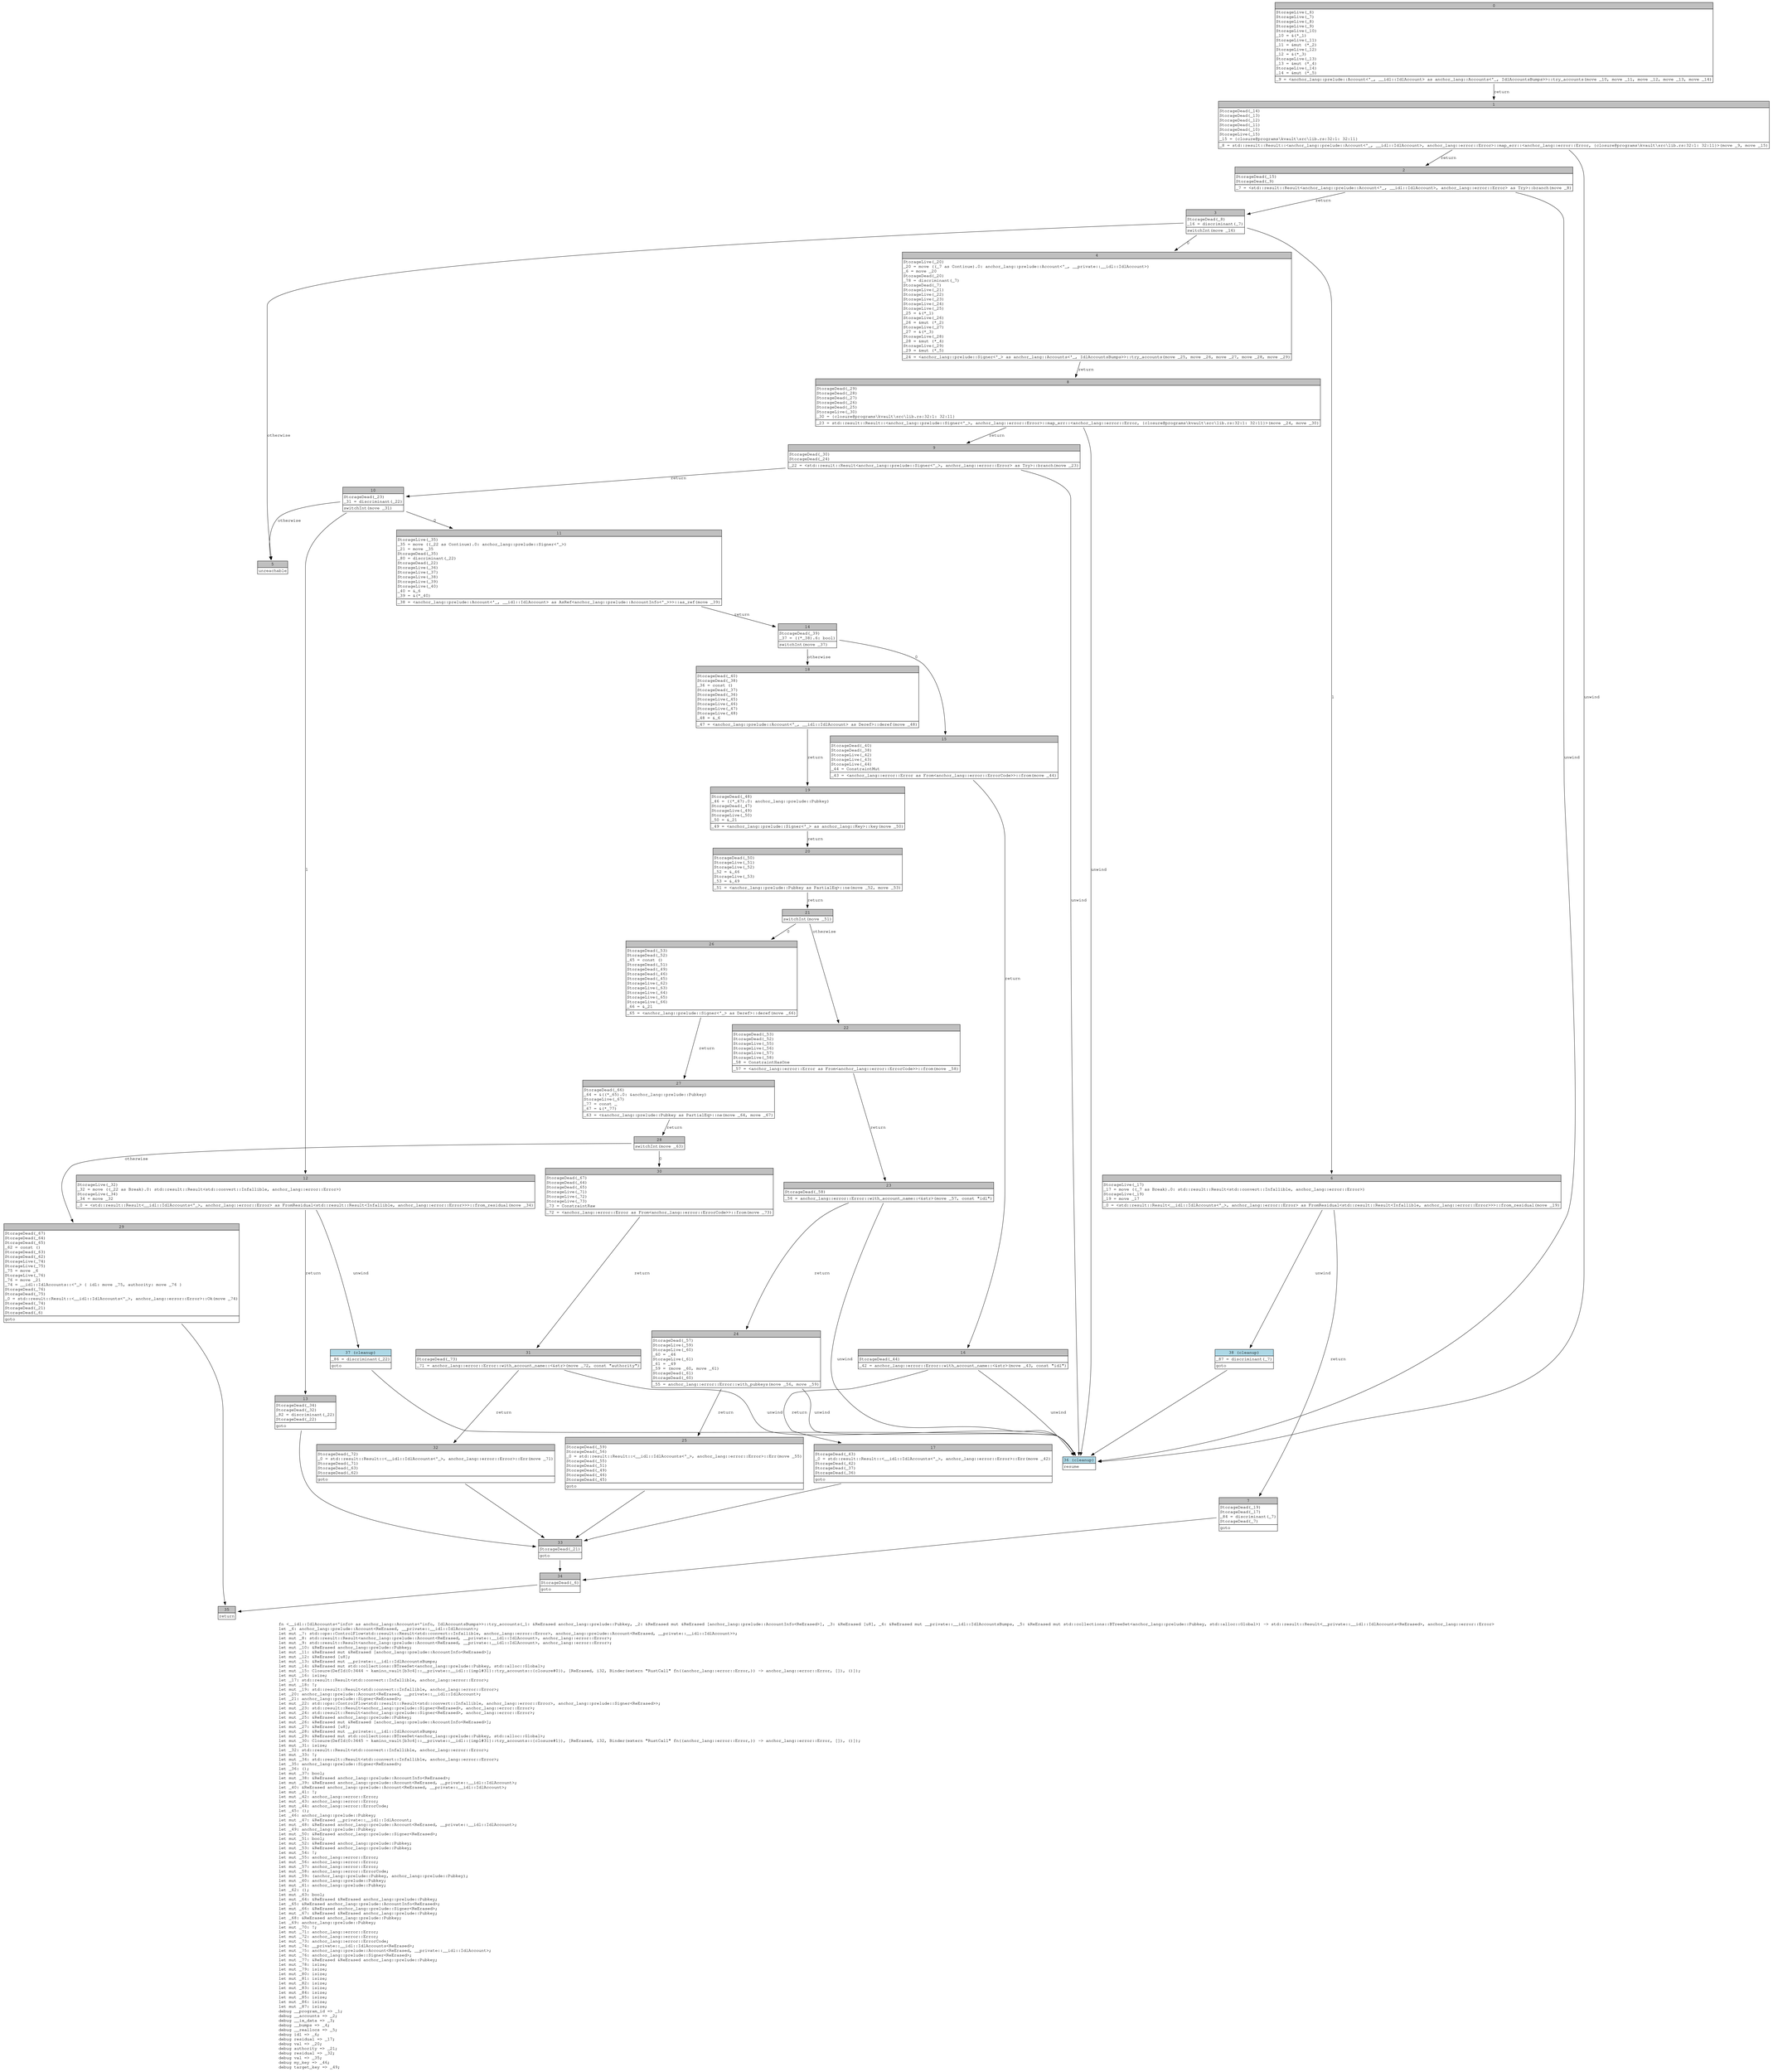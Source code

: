digraph Mir_0_3443 {
    graph [fontname="Courier, monospace"];
    node [fontname="Courier, monospace"];
    edge [fontname="Courier, monospace"];
    label=<fn &lt;__idl::IdlAccounts&lt;'info&gt; as anchor_lang::Accounts&lt;'info, IdlAccountsBumps&gt;&gt;::try_accounts(_1: &amp;ReErased anchor_lang::prelude::Pubkey, _2: &amp;ReErased mut &amp;ReErased [anchor_lang::prelude::AccountInfo&lt;ReErased&gt;], _3: &amp;ReErased [u8], _4: &amp;ReErased mut __private::__idl::IdlAccountsBumps, _5: &amp;ReErased mut std::collections::BTreeSet&lt;anchor_lang::prelude::Pubkey, std::alloc::Global&gt;) -&gt; std::result::Result&lt;__private::__idl::IdlAccounts&lt;ReErased&gt;, anchor_lang::error::Error&gt;<br align="left"/>let _6: anchor_lang::prelude::Account&lt;ReErased, __private::__idl::IdlAccount&gt;;<br align="left"/>let mut _7: std::ops::ControlFlow&lt;std::result::Result&lt;std::convert::Infallible, anchor_lang::error::Error&gt;, anchor_lang::prelude::Account&lt;ReErased, __private::__idl::IdlAccount&gt;&gt;;<br align="left"/>let mut _8: std::result::Result&lt;anchor_lang::prelude::Account&lt;ReErased, __private::__idl::IdlAccount&gt;, anchor_lang::error::Error&gt;;<br align="left"/>let mut _9: std::result::Result&lt;anchor_lang::prelude::Account&lt;ReErased, __private::__idl::IdlAccount&gt;, anchor_lang::error::Error&gt;;<br align="left"/>let mut _10: &amp;ReErased anchor_lang::prelude::Pubkey;<br align="left"/>let mut _11: &amp;ReErased mut &amp;ReErased [anchor_lang::prelude::AccountInfo&lt;ReErased&gt;];<br align="left"/>let mut _12: &amp;ReErased [u8];<br align="left"/>let mut _13: &amp;ReErased mut __private::__idl::IdlAccountsBumps;<br align="left"/>let mut _14: &amp;ReErased mut std::collections::BTreeSet&lt;anchor_lang::prelude::Pubkey, std::alloc::Global&gt;;<br align="left"/>let mut _15: Closure(DefId(0:3444 ~ kamino_vault[b3c4]::__private::__idl::{impl#31}::try_accounts::{closure#0}), [ReErased, i32, Binder(extern &quot;RustCall&quot; fn((anchor_lang::error::Error,)) -&gt; anchor_lang::error::Error, []), ()]);<br align="left"/>let mut _16: isize;<br align="left"/>let _17: std::result::Result&lt;std::convert::Infallible, anchor_lang::error::Error&gt;;<br align="left"/>let mut _18: !;<br align="left"/>let mut _19: std::result::Result&lt;std::convert::Infallible, anchor_lang::error::Error&gt;;<br align="left"/>let _20: anchor_lang::prelude::Account&lt;ReErased, __private::__idl::IdlAccount&gt;;<br align="left"/>let _21: anchor_lang::prelude::Signer&lt;ReErased&gt;;<br align="left"/>let mut _22: std::ops::ControlFlow&lt;std::result::Result&lt;std::convert::Infallible, anchor_lang::error::Error&gt;, anchor_lang::prelude::Signer&lt;ReErased&gt;&gt;;<br align="left"/>let mut _23: std::result::Result&lt;anchor_lang::prelude::Signer&lt;ReErased&gt;, anchor_lang::error::Error&gt;;<br align="left"/>let mut _24: std::result::Result&lt;anchor_lang::prelude::Signer&lt;ReErased&gt;, anchor_lang::error::Error&gt;;<br align="left"/>let mut _25: &amp;ReErased anchor_lang::prelude::Pubkey;<br align="left"/>let mut _26: &amp;ReErased mut &amp;ReErased [anchor_lang::prelude::AccountInfo&lt;ReErased&gt;];<br align="left"/>let mut _27: &amp;ReErased [u8];<br align="left"/>let mut _28: &amp;ReErased mut __private::__idl::IdlAccountsBumps;<br align="left"/>let mut _29: &amp;ReErased mut std::collections::BTreeSet&lt;anchor_lang::prelude::Pubkey, std::alloc::Global&gt;;<br align="left"/>let mut _30: Closure(DefId(0:3445 ~ kamino_vault[b3c4]::__private::__idl::{impl#31}::try_accounts::{closure#1}), [ReErased, i32, Binder(extern &quot;RustCall&quot; fn((anchor_lang::error::Error,)) -&gt; anchor_lang::error::Error, []), ()]);<br align="left"/>let mut _31: isize;<br align="left"/>let _32: std::result::Result&lt;std::convert::Infallible, anchor_lang::error::Error&gt;;<br align="left"/>let mut _33: !;<br align="left"/>let mut _34: std::result::Result&lt;std::convert::Infallible, anchor_lang::error::Error&gt;;<br align="left"/>let _35: anchor_lang::prelude::Signer&lt;ReErased&gt;;<br align="left"/>let _36: ();<br align="left"/>let mut _37: bool;<br align="left"/>let mut _38: &amp;ReErased anchor_lang::prelude::AccountInfo&lt;ReErased&gt;;<br align="left"/>let mut _39: &amp;ReErased anchor_lang::prelude::Account&lt;ReErased, __private::__idl::IdlAccount&gt;;<br align="left"/>let _40: &amp;ReErased anchor_lang::prelude::Account&lt;ReErased, __private::__idl::IdlAccount&gt;;<br align="left"/>let mut _41: !;<br align="left"/>let mut _42: anchor_lang::error::Error;<br align="left"/>let mut _43: anchor_lang::error::Error;<br align="left"/>let mut _44: anchor_lang::error::ErrorCode;<br align="left"/>let _45: ();<br align="left"/>let _46: anchor_lang::prelude::Pubkey;<br align="left"/>let mut _47: &amp;ReErased __private::__idl::IdlAccount;<br align="left"/>let mut _48: &amp;ReErased anchor_lang::prelude::Account&lt;ReErased, __private::__idl::IdlAccount&gt;;<br align="left"/>let _49: anchor_lang::prelude::Pubkey;<br align="left"/>let mut _50: &amp;ReErased anchor_lang::prelude::Signer&lt;ReErased&gt;;<br align="left"/>let mut _51: bool;<br align="left"/>let mut _52: &amp;ReErased anchor_lang::prelude::Pubkey;<br align="left"/>let mut _53: &amp;ReErased anchor_lang::prelude::Pubkey;<br align="left"/>let mut _54: !;<br align="left"/>let mut _55: anchor_lang::error::Error;<br align="left"/>let mut _56: anchor_lang::error::Error;<br align="left"/>let mut _57: anchor_lang::error::Error;<br align="left"/>let mut _58: anchor_lang::error::ErrorCode;<br align="left"/>let mut _59: (anchor_lang::prelude::Pubkey, anchor_lang::prelude::Pubkey);<br align="left"/>let mut _60: anchor_lang::prelude::Pubkey;<br align="left"/>let mut _61: anchor_lang::prelude::Pubkey;<br align="left"/>let _62: ();<br align="left"/>let mut _63: bool;<br align="left"/>let mut _64: &amp;ReErased &amp;ReErased anchor_lang::prelude::Pubkey;<br align="left"/>let _65: &amp;ReErased anchor_lang::prelude::AccountInfo&lt;ReErased&gt;;<br align="left"/>let mut _66: &amp;ReErased anchor_lang::prelude::Signer&lt;ReErased&gt;;<br align="left"/>let mut _67: &amp;ReErased &amp;ReErased anchor_lang::prelude::Pubkey;<br align="left"/>let _68: &amp;ReErased anchor_lang::prelude::Pubkey;<br align="left"/>let _69: anchor_lang::prelude::Pubkey;<br align="left"/>let mut _70: !;<br align="left"/>let mut _71: anchor_lang::error::Error;<br align="left"/>let mut _72: anchor_lang::error::Error;<br align="left"/>let mut _73: anchor_lang::error::ErrorCode;<br align="left"/>let mut _74: __private::__idl::IdlAccounts&lt;ReErased&gt;;<br align="left"/>let mut _75: anchor_lang::prelude::Account&lt;ReErased, __private::__idl::IdlAccount&gt;;<br align="left"/>let mut _76: anchor_lang::prelude::Signer&lt;ReErased&gt;;<br align="left"/>let mut _77: &amp;ReErased &amp;ReErased anchor_lang::prelude::Pubkey;<br align="left"/>let mut _78: isize;<br align="left"/>let mut _79: isize;<br align="left"/>let mut _80: isize;<br align="left"/>let mut _81: isize;<br align="left"/>let mut _82: isize;<br align="left"/>let mut _83: isize;<br align="left"/>let mut _84: isize;<br align="left"/>let mut _85: isize;<br align="left"/>let mut _86: isize;<br align="left"/>let mut _87: isize;<br align="left"/>debug __program_id =&gt; _1;<br align="left"/>debug __accounts =&gt; _2;<br align="left"/>debug __ix_data =&gt; _3;<br align="left"/>debug __bumps =&gt; _4;<br align="left"/>debug __reallocs =&gt; _5;<br align="left"/>debug idl =&gt; _6;<br align="left"/>debug residual =&gt; _17;<br align="left"/>debug val =&gt; _20;<br align="left"/>debug authority =&gt; _21;<br align="left"/>debug residual =&gt; _32;<br align="left"/>debug val =&gt; _35;<br align="left"/>debug my_key =&gt; _46;<br align="left"/>debug target_key =&gt; _49;<br align="left"/>>;
    bb0__0_3443 [shape="none", label=<<table border="0" cellborder="1" cellspacing="0"><tr><td bgcolor="gray" align="center" colspan="1">0</td></tr><tr><td align="left" balign="left">StorageLive(_6)<br/>StorageLive(_7)<br/>StorageLive(_8)<br/>StorageLive(_9)<br/>StorageLive(_10)<br/>_10 = &amp;(*_1)<br/>StorageLive(_11)<br/>_11 = &amp;mut (*_2)<br/>StorageLive(_12)<br/>_12 = &amp;(*_3)<br/>StorageLive(_13)<br/>_13 = &amp;mut (*_4)<br/>StorageLive(_14)<br/>_14 = &amp;mut (*_5)<br/></td></tr><tr><td align="left">_9 = &lt;anchor_lang::prelude::Account&lt;'_, __idl::IdlAccount&gt; as anchor_lang::Accounts&lt;'_, IdlAccountsBumps&gt;&gt;::try_accounts(move _10, move _11, move _12, move _13, move _14)</td></tr></table>>];
    bb1__0_3443 [shape="none", label=<<table border="0" cellborder="1" cellspacing="0"><tr><td bgcolor="gray" align="center" colspan="1">1</td></tr><tr><td align="left" balign="left">StorageDead(_14)<br/>StorageDead(_13)<br/>StorageDead(_12)<br/>StorageDead(_11)<br/>StorageDead(_10)<br/>StorageLive(_15)<br/>_15 = {closure@programs\kvault\src\lib.rs:32:1: 32:11}<br/></td></tr><tr><td align="left">_8 = std::result::Result::&lt;anchor_lang::prelude::Account&lt;'_, __idl::IdlAccount&gt;, anchor_lang::error::Error&gt;::map_err::&lt;anchor_lang::error::Error, {closure@programs\kvault\src\lib.rs:32:1: 32:11}&gt;(move _9, move _15)</td></tr></table>>];
    bb2__0_3443 [shape="none", label=<<table border="0" cellborder="1" cellspacing="0"><tr><td bgcolor="gray" align="center" colspan="1">2</td></tr><tr><td align="left" balign="left">StorageDead(_15)<br/>StorageDead(_9)<br/></td></tr><tr><td align="left">_7 = &lt;std::result::Result&lt;anchor_lang::prelude::Account&lt;'_, __idl::IdlAccount&gt;, anchor_lang::error::Error&gt; as Try&gt;::branch(move _8)</td></tr></table>>];
    bb3__0_3443 [shape="none", label=<<table border="0" cellborder="1" cellspacing="0"><tr><td bgcolor="gray" align="center" colspan="1">3</td></tr><tr><td align="left" balign="left">StorageDead(_8)<br/>_16 = discriminant(_7)<br/></td></tr><tr><td align="left">switchInt(move _16)</td></tr></table>>];
    bb4__0_3443 [shape="none", label=<<table border="0" cellborder="1" cellspacing="0"><tr><td bgcolor="gray" align="center" colspan="1">4</td></tr><tr><td align="left" balign="left">StorageLive(_20)<br/>_20 = move ((_7 as Continue).0: anchor_lang::prelude::Account&lt;'_, __private::__idl::IdlAccount&gt;)<br/>_6 = move _20<br/>StorageDead(_20)<br/>_78 = discriminant(_7)<br/>StorageDead(_7)<br/>StorageLive(_21)<br/>StorageLive(_22)<br/>StorageLive(_23)<br/>StorageLive(_24)<br/>StorageLive(_25)<br/>_25 = &amp;(*_1)<br/>StorageLive(_26)<br/>_26 = &amp;mut (*_2)<br/>StorageLive(_27)<br/>_27 = &amp;(*_3)<br/>StorageLive(_28)<br/>_28 = &amp;mut (*_4)<br/>StorageLive(_29)<br/>_29 = &amp;mut (*_5)<br/></td></tr><tr><td align="left">_24 = &lt;anchor_lang::prelude::Signer&lt;'_&gt; as anchor_lang::Accounts&lt;'_, IdlAccountsBumps&gt;&gt;::try_accounts(move _25, move _26, move _27, move _28, move _29)</td></tr></table>>];
    bb5__0_3443 [shape="none", label=<<table border="0" cellborder="1" cellspacing="0"><tr><td bgcolor="gray" align="center" colspan="1">5</td></tr><tr><td align="left">unreachable</td></tr></table>>];
    bb6__0_3443 [shape="none", label=<<table border="0" cellborder="1" cellspacing="0"><tr><td bgcolor="gray" align="center" colspan="1">6</td></tr><tr><td align="left" balign="left">StorageLive(_17)<br/>_17 = move ((_7 as Break).0: std::result::Result&lt;std::convert::Infallible, anchor_lang::error::Error&gt;)<br/>StorageLive(_19)<br/>_19 = move _17<br/></td></tr><tr><td align="left">_0 = &lt;std::result::Result&lt;__idl::IdlAccounts&lt;'_&gt;, anchor_lang::error::Error&gt; as FromResidual&lt;std::result::Result&lt;Infallible, anchor_lang::error::Error&gt;&gt;&gt;::from_residual(move _19)</td></tr></table>>];
    bb7__0_3443 [shape="none", label=<<table border="0" cellborder="1" cellspacing="0"><tr><td bgcolor="gray" align="center" colspan="1">7</td></tr><tr><td align="left" balign="left">StorageDead(_19)<br/>StorageDead(_17)<br/>_84 = discriminant(_7)<br/>StorageDead(_7)<br/></td></tr><tr><td align="left">goto</td></tr></table>>];
    bb8__0_3443 [shape="none", label=<<table border="0" cellborder="1" cellspacing="0"><tr><td bgcolor="gray" align="center" colspan="1">8</td></tr><tr><td align="left" balign="left">StorageDead(_29)<br/>StorageDead(_28)<br/>StorageDead(_27)<br/>StorageDead(_26)<br/>StorageDead(_25)<br/>StorageLive(_30)<br/>_30 = {closure@programs\kvault\src\lib.rs:32:1: 32:11}<br/></td></tr><tr><td align="left">_23 = std::result::Result::&lt;anchor_lang::prelude::Signer&lt;'_&gt;, anchor_lang::error::Error&gt;::map_err::&lt;anchor_lang::error::Error, {closure@programs\kvault\src\lib.rs:32:1: 32:11}&gt;(move _24, move _30)</td></tr></table>>];
    bb9__0_3443 [shape="none", label=<<table border="0" cellborder="1" cellspacing="0"><tr><td bgcolor="gray" align="center" colspan="1">9</td></tr><tr><td align="left" balign="left">StorageDead(_30)<br/>StorageDead(_24)<br/></td></tr><tr><td align="left">_22 = &lt;std::result::Result&lt;anchor_lang::prelude::Signer&lt;'_&gt;, anchor_lang::error::Error&gt; as Try&gt;::branch(move _23)</td></tr></table>>];
    bb10__0_3443 [shape="none", label=<<table border="0" cellborder="1" cellspacing="0"><tr><td bgcolor="gray" align="center" colspan="1">10</td></tr><tr><td align="left" balign="left">StorageDead(_23)<br/>_31 = discriminant(_22)<br/></td></tr><tr><td align="left">switchInt(move _31)</td></tr></table>>];
    bb11__0_3443 [shape="none", label=<<table border="0" cellborder="1" cellspacing="0"><tr><td bgcolor="gray" align="center" colspan="1">11</td></tr><tr><td align="left" balign="left">StorageLive(_35)<br/>_35 = move ((_22 as Continue).0: anchor_lang::prelude::Signer&lt;'_&gt;)<br/>_21 = move _35<br/>StorageDead(_35)<br/>_80 = discriminant(_22)<br/>StorageDead(_22)<br/>StorageLive(_36)<br/>StorageLive(_37)<br/>StorageLive(_38)<br/>StorageLive(_39)<br/>StorageLive(_40)<br/>_40 = &amp;_6<br/>_39 = &amp;(*_40)<br/></td></tr><tr><td align="left">_38 = &lt;anchor_lang::prelude::Account&lt;'_, __idl::IdlAccount&gt; as AsRef&lt;anchor_lang::prelude::AccountInfo&lt;'_&gt;&gt;&gt;::as_ref(move _39)</td></tr></table>>];
    bb12__0_3443 [shape="none", label=<<table border="0" cellborder="1" cellspacing="0"><tr><td bgcolor="gray" align="center" colspan="1">12</td></tr><tr><td align="left" balign="left">StorageLive(_32)<br/>_32 = move ((_22 as Break).0: std::result::Result&lt;std::convert::Infallible, anchor_lang::error::Error&gt;)<br/>StorageLive(_34)<br/>_34 = move _32<br/></td></tr><tr><td align="left">_0 = &lt;std::result::Result&lt;__idl::IdlAccounts&lt;'_&gt;, anchor_lang::error::Error&gt; as FromResidual&lt;std::result::Result&lt;Infallible, anchor_lang::error::Error&gt;&gt;&gt;::from_residual(move _34)</td></tr></table>>];
    bb13__0_3443 [shape="none", label=<<table border="0" cellborder="1" cellspacing="0"><tr><td bgcolor="gray" align="center" colspan="1">13</td></tr><tr><td align="left" balign="left">StorageDead(_34)<br/>StorageDead(_32)<br/>_82 = discriminant(_22)<br/>StorageDead(_22)<br/></td></tr><tr><td align="left">goto</td></tr></table>>];
    bb14__0_3443 [shape="none", label=<<table border="0" cellborder="1" cellspacing="0"><tr><td bgcolor="gray" align="center" colspan="1">14</td></tr><tr><td align="left" balign="left">StorageDead(_39)<br/>_37 = ((*_38).6: bool)<br/></td></tr><tr><td align="left">switchInt(move _37)</td></tr></table>>];
    bb15__0_3443 [shape="none", label=<<table border="0" cellborder="1" cellspacing="0"><tr><td bgcolor="gray" align="center" colspan="1">15</td></tr><tr><td align="left" balign="left">StorageDead(_40)<br/>StorageDead(_38)<br/>StorageLive(_42)<br/>StorageLive(_43)<br/>StorageLive(_44)<br/>_44 = ConstraintMut<br/></td></tr><tr><td align="left">_43 = &lt;anchor_lang::error::Error as From&lt;anchor_lang::error::ErrorCode&gt;&gt;::from(move _44)</td></tr></table>>];
    bb16__0_3443 [shape="none", label=<<table border="0" cellborder="1" cellspacing="0"><tr><td bgcolor="gray" align="center" colspan="1">16</td></tr><tr><td align="left" balign="left">StorageDead(_44)<br/></td></tr><tr><td align="left">_42 = anchor_lang::error::Error::with_account_name::&lt;&amp;str&gt;(move _43, const &quot;idl&quot;)</td></tr></table>>];
    bb17__0_3443 [shape="none", label=<<table border="0" cellborder="1" cellspacing="0"><tr><td bgcolor="gray" align="center" colspan="1">17</td></tr><tr><td align="left" balign="left">StorageDead(_43)<br/>_0 = std::result::Result::&lt;__idl::IdlAccounts&lt;'_&gt;, anchor_lang::error::Error&gt;::Err(move _42)<br/>StorageDead(_42)<br/>StorageDead(_37)<br/>StorageDead(_36)<br/></td></tr><tr><td align="left">goto</td></tr></table>>];
    bb18__0_3443 [shape="none", label=<<table border="0" cellborder="1" cellspacing="0"><tr><td bgcolor="gray" align="center" colspan="1">18</td></tr><tr><td align="left" balign="left">StorageDead(_40)<br/>StorageDead(_38)<br/>_36 = const ()<br/>StorageDead(_37)<br/>StorageDead(_36)<br/>StorageLive(_45)<br/>StorageLive(_46)<br/>StorageLive(_47)<br/>StorageLive(_48)<br/>_48 = &amp;_6<br/></td></tr><tr><td align="left">_47 = &lt;anchor_lang::prelude::Account&lt;'_, __idl::IdlAccount&gt; as Deref&gt;::deref(move _48)</td></tr></table>>];
    bb19__0_3443 [shape="none", label=<<table border="0" cellborder="1" cellspacing="0"><tr><td bgcolor="gray" align="center" colspan="1">19</td></tr><tr><td align="left" balign="left">StorageDead(_48)<br/>_46 = ((*_47).0: anchor_lang::prelude::Pubkey)<br/>StorageDead(_47)<br/>StorageLive(_49)<br/>StorageLive(_50)<br/>_50 = &amp;_21<br/></td></tr><tr><td align="left">_49 = &lt;anchor_lang::prelude::Signer&lt;'_&gt; as anchor_lang::Key&gt;::key(move _50)</td></tr></table>>];
    bb20__0_3443 [shape="none", label=<<table border="0" cellborder="1" cellspacing="0"><tr><td bgcolor="gray" align="center" colspan="1">20</td></tr><tr><td align="left" balign="left">StorageDead(_50)<br/>StorageLive(_51)<br/>StorageLive(_52)<br/>_52 = &amp;_46<br/>StorageLive(_53)<br/>_53 = &amp;_49<br/></td></tr><tr><td align="left">_51 = &lt;anchor_lang::prelude::Pubkey as PartialEq&gt;::ne(move _52, move _53)</td></tr></table>>];
    bb21__0_3443 [shape="none", label=<<table border="0" cellborder="1" cellspacing="0"><tr><td bgcolor="gray" align="center" colspan="1">21</td></tr><tr><td align="left">switchInt(move _51)</td></tr></table>>];
    bb22__0_3443 [shape="none", label=<<table border="0" cellborder="1" cellspacing="0"><tr><td bgcolor="gray" align="center" colspan="1">22</td></tr><tr><td align="left" balign="left">StorageDead(_53)<br/>StorageDead(_52)<br/>StorageLive(_55)<br/>StorageLive(_56)<br/>StorageLive(_57)<br/>StorageLive(_58)<br/>_58 = ConstraintHasOne<br/></td></tr><tr><td align="left">_57 = &lt;anchor_lang::error::Error as From&lt;anchor_lang::error::ErrorCode&gt;&gt;::from(move _58)</td></tr></table>>];
    bb23__0_3443 [shape="none", label=<<table border="0" cellborder="1" cellspacing="0"><tr><td bgcolor="gray" align="center" colspan="1">23</td></tr><tr><td align="left" balign="left">StorageDead(_58)<br/></td></tr><tr><td align="left">_56 = anchor_lang::error::Error::with_account_name::&lt;&amp;str&gt;(move _57, const &quot;idl&quot;)</td></tr></table>>];
    bb24__0_3443 [shape="none", label=<<table border="0" cellborder="1" cellspacing="0"><tr><td bgcolor="gray" align="center" colspan="1">24</td></tr><tr><td align="left" balign="left">StorageDead(_57)<br/>StorageLive(_59)<br/>StorageLive(_60)<br/>_60 = _46<br/>StorageLive(_61)<br/>_61 = _49<br/>_59 = (move _60, move _61)<br/>StorageDead(_61)<br/>StorageDead(_60)<br/></td></tr><tr><td align="left">_55 = anchor_lang::error::Error::with_pubkeys(move _56, move _59)</td></tr></table>>];
    bb25__0_3443 [shape="none", label=<<table border="0" cellborder="1" cellspacing="0"><tr><td bgcolor="gray" align="center" colspan="1">25</td></tr><tr><td align="left" balign="left">StorageDead(_59)<br/>StorageDead(_56)<br/>_0 = std::result::Result::&lt;__idl::IdlAccounts&lt;'_&gt;, anchor_lang::error::Error&gt;::Err(move _55)<br/>StorageDead(_55)<br/>StorageDead(_51)<br/>StorageDead(_49)<br/>StorageDead(_46)<br/>StorageDead(_45)<br/></td></tr><tr><td align="left">goto</td></tr></table>>];
    bb26__0_3443 [shape="none", label=<<table border="0" cellborder="1" cellspacing="0"><tr><td bgcolor="gray" align="center" colspan="1">26</td></tr><tr><td align="left" balign="left">StorageDead(_53)<br/>StorageDead(_52)<br/>_45 = const ()<br/>StorageDead(_51)<br/>StorageDead(_49)<br/>StorageDead(_46)<br/>StorageDead(_45)<br/>StorageLive(_62)<br/>StorageLive(_63)<br/>StorageLive(_64)<br/>StorageLive(_65)<br/>StorageLive(_66)<br/>_66 = &amp;_21<br/></td></tr><tr><td align="left">_65 = &lt;anchor_lang::prelude::Signer&lt;'_&gt; as Deref&gt;::deref(move _66)</td></tr></table>>];
    bb27__0_3443 [shape="none", label=<<table border="0" cellborder="1" cellspacing="0"><tr><td bgcolor="gray" align="center" colspan="1">27</td></tr><tr><td align="left" balign="left">StorageDead(_66)<br/>_64 = &amp;((*_65).0: &amp;anchor_lang::prelude::Pubkey)<br/>StorageLive(_67)<br/>_77 = const _<br/>_67 = &amp;(*_77)<br/></td></tr><tr><td align="left">_63 = &lt;&amp;anchor_lang::prelude::Pubkey as PartialEq&gt;::ne(move _64, move _67)</td></tr></table>>];
    bb28__0_3443 [shape="none", label=<<table border="0" cellborder="1" cellspacing="0"><tr><td bgcolor="gray" align="center" colspan="1">28</td></tr><tr><td align="left">switchInt(move _63)</td></tr></table>>];
    bb29__0_3443 [shape="none", label=<<table border="0" cellborder="1" cellspacing="0"><tr><td bgcolor="gray" align="center" colspan="1">29</td></tr><tr><td align="left" balign="left">StorageDead(_67)<br/>StorageDead(_64)<br/>StorageDead(_65)<br/>_62 = const ()<br/>StorageDead(_63)<br/>StorageDead(_62)<br/>StorageLive(_74)<br/>StorageLive(_75)<br/>_75 = move _6<br/>StorageLive(_76)<br/>_76 = move _21<br/>_74 = __idl::IdlAccounts::&lt;'_&gt; { idl: move _75, authority: move _76 }<br/>StorageDead(_76)<br/>StorageDead(_75)<br/>_0 = std::result::Result::&lt;__idl::IdlAccounts&lt;'_&gt;, anchor_lang::error::Error&gt;::Ok(move _74)<br/>StorageDead(_74)<br/>StorageDead(_21)<br/>StorageDead(_6)<br/></td></tr><tr><td align="left">goto</td></tr></table>>];
    bb30__0_3443 [shape="none", label=<<table border="0" cellborder="1" cellspacing="0"><tr><td bgcolor="gray" align="center" colspan="1">30</td></tr><tr><td align="left" balign="left">StorageDead(_67)<br/>StorageDead(_64)<br/>StorageDead(_65)<br/>StorageLive(_71)<br/>StorageLive(_72)<br/>StorageLive(_73)<br/>_73 = ConstraintRaw<br/></td></tr><tr><td align="left">_72 = &lt;anchor_lang::error::Error as From&lt;anchor_lang::error::ErrorCode&gt;&gt;::from(move _73)</td></tr></table>>];
    bb31__0_3443 [shape="none", label=<<table border="0" cellborder="1" cellspacing="0"><tr><td bgcolor="gray" align="center" colspan="1">31</td></tr><tr><td align="left" balign="left">StorageDead(_73)<br/></td></tr><tr><td align="left">_71 = anchor_lang::error::Error::with_account_name::&lt;&amp;str&gt;(move _72, const &quot;authority&quot;)</td></tr></table>>];
    bb32__0_3443 [shape="none", label=<<table border="0" cellborder="1" cellspacing="0"><tr><td bgcolor="gray" align="center" colspan="1">32</td></tr><tr><td align="left" balign="left">StorageDead(_72)<br/>_0 = std::result::Result::&lt;__idl::IdlAccounts&lt;'_&gt;, anchor_lang::error::Error&gt;::Err(move _71)<br/>StorageDead(_71)<br/>StorageDead(_63)<br/>StorageDead(_62)<br/></td></tr><tr><td align="left">goto</td></tr></table>>];
    bb33__0_3443 [shape="none", label=<<table border="0" cellborder="1" cellspacing="0"><tr><td bgcolor="gray" align="center" colspan="1">33</td></tr><tr><td align="left" balign="left">StorageDead(_21)<br/></td></tr><tr><td align="left">goto</td></tr></table>>];
    bb34__0_3443 [shape="none", label=<<table border="0" cellborder="1" cellspacing="0"><tr><td bgcolor="gray" align="center" colspan="1">34</td></tr><tr><td align="left" balign="left">StorageDead(_6)<br/></td></tr><tr><td align="left">goto</td></tr></table>>];
    bb35__0_3443 [shape="none", label=<<table border="0" cellborder="1" cellspacing="0"><tr><td bgcolor="gray" align="center" colspan="1">35</td></tr><tr><td align="left">return</td></tr></table>>];
    bb36__0_3443 [shape="none", label=<<table border="0" cellborder="1" cellspacing="0"><tr><td bgcolor="lightblue" align="center" colspan="1">36 (cleanup)</td></tr><tr><td align="left">resume</td></tr></table>>];
    bb37__0_3443 [shape="none", label=<<table border="0" cellborder="1" cellspacing="0"><tr><td bgcolor="lightblue" align="center" colspan="1">37 (cleanup)</td></tr><tr><td align="left" balign="left">_86 = discriminant(_22)<br/></td></tr><tr><td align="left">goto</td></tr></table>>];
    bb38__0_3443 [shape="none", label=<<table border="0" cellborder="1" cellspacing="0"><tr><td bgcolor="lightblue" align="center" colspan="1">38 (cleanup)</td></tr><tr><td align="left" balign="left">_87 = discriminant(_7)<br/></td></tr><tr><td align="left">goto</td></tr></table>>];
    bb0__0_3443 -> bb1__0_3443 [label="return"];
    bb1__0_3443 -> bb2__0_3443 [label="return"];
    bb1__0_3443 -> bb36__0_3443 [label="unwind"];
    bb2__0_3443 -> bb3__0_3443 [label="return"];
    bb2__0_3443 -> bb36__0_3443 [label="unwind"];
    bb3__0_3443 -> bb4__0_3443 [label="0"];
    bb3__0_3443 -> bb6__0_3443 [label="1"];
    bb3__0_3443 -> bb5__0_3443 [label="otherwise"];
    bb4__0_3443 -> bb8__0_3443 [label="return"];
    bb6__0_3443 -> bb7__0_3443 [label="return"];
    bb6__0_3443 -> bb38__0_3443 [label="unwind"];
    bb7__0_3443 -> bb34__0_3443 [label=""];
    bb8__0_3443 -> bb9__0_3443 [label="return"];
    bb8__0_3443 -> bb36__0_3443 [label="unwind"];
    bb9__0_3443 -> bb10__0_3443 [label="return"];
    bb9__0_3443 -> bb36__0_3443 [label="unwind"];
    bb10__0_3443 -> bb11__0_3443 [label="0"];
    bb10__0_3443 -> bb12__0_3443 [label="1"];
    bb10__0_3443 -> bb5__0_3443 [label="otherwise"];
    bb11__0_3443 -> bb14__0_3443 [label="return"];
    bb12__0_3443 -> bb13__0_3443 [label="return"];
    bb12__0_3443 -> bb37__0_3443 [label="unwind"];
    bb13__0_3443 -> bb33__0_3443 [label=""];
    bb14__0_3443 -> bb15__0_3443 [label="0"];
    bb14__0_3443 -> bb18__0_3443 [label="otherwise"];
    bb15__0_3443 -> bb16__0_3443 [label="return"];
    bb16__0_3443 -> bb17__0_3443 [label="return"];
    bb16__0_3443 -> bb36__0_3443 [label="unwind"];
    bb17__0_3443 -> bb33__0_3443 [label=""];
    bb18__0_3443 -> bb19__0_3443 [label="return"];
    bb19__0_3443 -> bb20__0_3443 [label="return"];
    bb20__0_3443 -> bb21__0_3443 [label="return"];
    bb21__0_3443 -> bb26__0_3443 [label="0"];
    bb21__0_3443 -> bb22__0_3443 [label="otherwise"];
    bb22__0_3443 -> bb23__0_3443 [label="return"];
    bb23__0_3443 -> bb24__0_3443 [label="return"];
    bb23__0_3443 -> bb36__0_3443 [label="unwind"];
    bb24__0_3443 -> bb25__0_3443 [label="return"];
    bb24__0_3443 -> bb36__0_3443 [label="unwind"];
    bb25__0_3443 -> bb33__0_3443 [label=""];
    bb26__0_3443 -> bb27__0_3443 [label="return"];
    bb27__0_3443 -> bb28__0_3443 [label="return"];
    bb28__0_3443 -> bb30__0_3443 [label="0"];
    bb28__0_3443 -> bb29__0_3443 [label="otherwise"];
    bb29__0_3443 -> bb35__0_3443 [label=""];
    bb30__0_3443 -> bb31__0_3443 [label="return"];
    bb31__0_3443 -> bb32__0_3443 [label="return"];
    bb31__0_3443 -> bb36__0_3443 [label="unwind"];
    bb32__0_3443 -> bb33__0_3443 [label=""];
    bb33__0_3443 -> bb34__0_3443 [label=""];
    bb34__0_3443 -> bb35__0_3443 [label=""];
    bb37__0_3443 -> bb36__0_3443 [label=""];
    bb38__0_3443 -> bb36__0_3443 [label=""];
}
